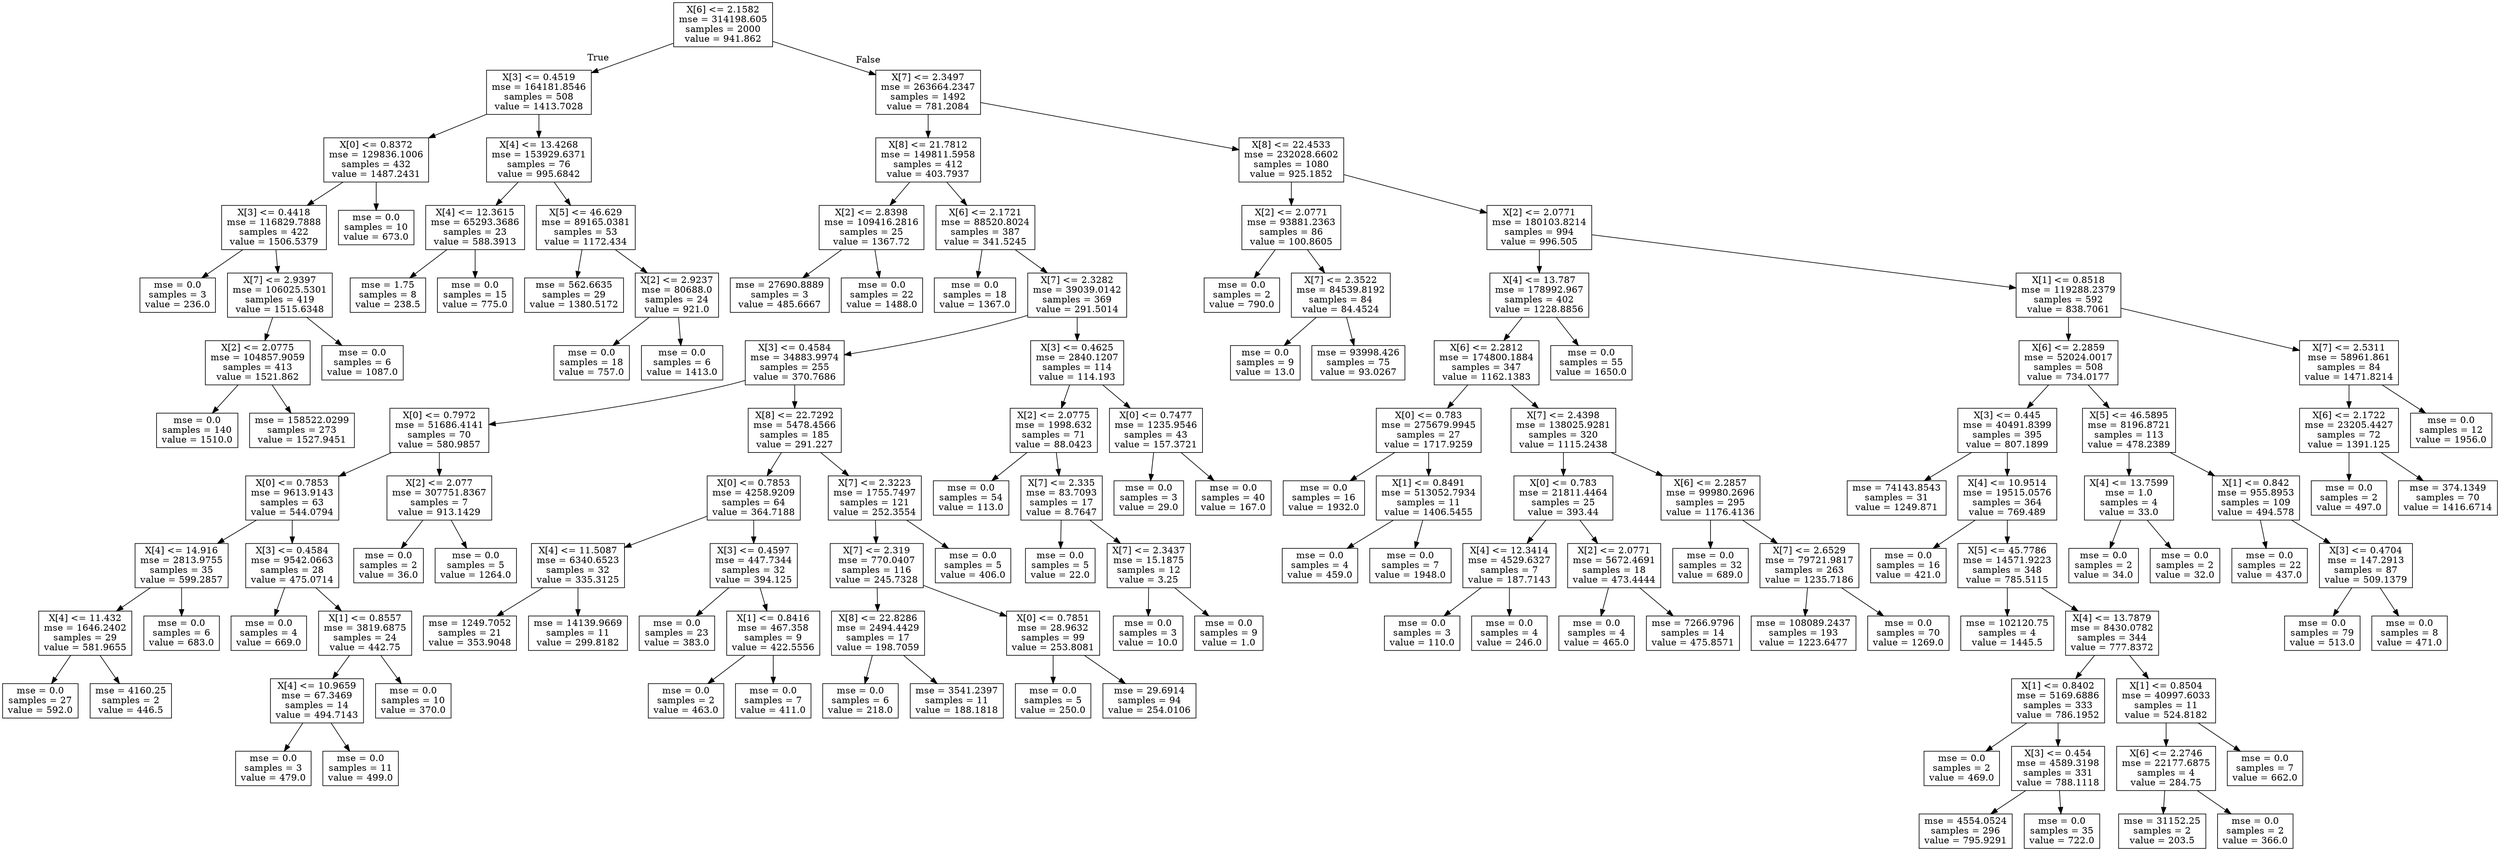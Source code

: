 digraph Tree {
node [shape=box] ;
0 [label="X[6] <= 2.1582\nmse = 314198.605\nsamples = 2000\nvalue = 941.862"] ;
1 [label="X[3] <= 0.4519\nmse = 164181.8546\nsamples = 508\nvalue = 1413.7028"] ;
0 -> 1 [labeldistance=2.5, labelangle=45, headlabel="True"] ;
2 [label="X[0] <= 0.8372\nmse = 129836.1006\nsamples = 432\nvalue = 1487.2431"] ;
1 -> 2 ;
3 [label="X[3] <= 0.4418\nmse = 116829.7888\nsamples = 422\nvalue = 1506.5379"] ;
2 -> 3 ;
4 [label="mse = 0.0\nsamples = 3\nvalue = 236.0"] ;
3 -> 4 ;
5 [label="X[7] <= 2.9397\nmse = 106025.5301\nsamples = 419\nvalue = 1515.6348"] ;
3 -> 5 ;
6 [label="X[2] <= 2.0775\nmse = 104857.9059\nsamples = 413\nvalue = 1521.862"] ;
5 -> 6 ;
7 [label="mse = 0.0\nsamples = 140\nvalue = 1510.0"] ;
6 -> 7 ;
8 [label="mse = 158522.0299\nsamples = 273\nvalue = 1527.9451"] ;
6 -> 8 ;
9 [label="mse = 0.0\nsamples = 6\nvalue = 1087.0"] ;
5 -> 9 ;
10 [label="mse = 0.0\nsamples = 10\nvalue = 673.0"] ;
2 -> 10 ;
11 [label="X[4] <= 13.4268\nmse = 153929.6371\nsamples = 76\nvalue = 995.6842"] ;
1 -> 11 ;
12 [label="X[4] <= 12.3615\nmse = 65293.3686\nsamples = 23\nvalue = 588.3913"] ;
11 -> 12 ;
13 [label="mse = 1.75\nsamples = 8\nvalue = 238.5"] ;
12 -> 13 ;
14 [label="mse = 0.0\nsamples = 15\nvalue = 775.0"] ;
12 -> 14 ;
15 [label="X[5] <= 46.629\nmse = 89165.0381\nsamples = 53\nvalue = 1172.434"] ;
11 -> 15 ;
16 [label="mse = 562.6635\nsamples = 29\nvalue = 1380.5172"] ;
15 -> 16 ;
17 [label="X[2] <= 2.9237\nmse = 80688.0\nsamples = 24\nvalue = 921.0"] ;
15 -> 17 ;
18 [label="mse = 0.0\nsamples = 18\nvalue = 757.0"] ;
17 -> 18 ;
19 [label="mse = 0.0\nsamples = 6\nvalue = 1413.0"] ;
17 -> 19 ;
20 [label="X[7] <= 2.3497\nmse = 263664.2347\nsamples = 1492\nvalue = 781.2084"] ;
0 -> 20 [labeldistance=2.5, labelangle=-45, headlabel="False"] ;
21 [label="X[8] <= 21.7812\nmse = 149811.5958\nsamples = 412\nvalue = 403.7937"] ;
20 -> 21 ;
22 [label="X[2] <= 2.8398\nmse = 109416.2816\nsamples = 25\nvalue = 1367.72"] ;
21 -> 22 ;
23 [label="mse = 27690.8889\nsamples = 3\nvalue = 485.6667"] ;
22 -> 23 ;
24 [label="mse = 0.0\nsamples = 22\nvalue = 1488.0"] ;
22 -> 24 ;
25 [label="X[6] <= 2.1721\nmse = 88520.8024\nsamples = 387\nvalue = 341.5245"] ;
21 -> 25 ;
26 [label="mse = 0.0\nsamples = 18\nvalue = 1367.0"] ;
25 -> 26 ;
27 [label="X[7] <= 2.3282\nmse = 39039.0142\nsamples = 369\nvalue = 291.5014"] ;
25 -> 27 ;
28 [label="X[3] <= 0.4584\nmse = 34883.9974\nsamples = 255\nvalue = 370.7686"] ;
27 -> 28 ;
29 [label="X[0] <= 0.7972\nmse = 51686.4141\nsamples = 70\nvalue = 580.9857"] ;
28 -> 29 ;
30 [label="X[0] <= 0.7853\nmse = 9613.9143\nsamples = 63\nvalue = 544.0794"] ;
29 -> 30 ;
31 [label="X[4] <= 14.916\nmse = 2813.9755\nsamples = 35\nvalue = 599.2857"] ;
30 -> 31 ;
32 [label="X[4] <= 11.432\nmse = 1646.2402\nsamples = 29\nvalue = 581.9655"] ;
31 -> 32 ;
33 [label="mse = 0.0\nsamples = 27\nvalue = 592.0"] ;
32 -> 33 ;
34 [label="mse = 4160.25\nsamples = 2\nvalue = 446.5"] ;
32 -> 34 ;
35 [label="mse = 0.0\nsamples = 6\nvalue = 683.0"] ;
31 -> 35 ;
36 [label="X[3] <= 0.4584\nmse = 9542.0663\nsamples = 28\nvalue = 475.0714"] ;
30 -> 36 ;
37 [label="mse = 0.0\nsamples = 4\nvalue = 669.0"] ;
36 -> 37 ;
38 [label="X[1] <= 0.8557\nmse = 3819.6875\nsamples = 24\nvalue = 442.75"] ;
36 -> 38 ;
39 [label="X[4] <= 10.9659\nmse = 67.3469\nsamples = 14\nvalue = 494.7143"] ;
38 -> 39 ;
40 [label="mse = 0.0\nsamples = 3\nvalue = 479.0"] ;
39 -> 40 ;
41 [label="mse = 0.0\nsamples = 11\nvalue = 499.0"] ;
39 -> 41 ;
42 [label="mse = 0.0\nsamples = 10\nvalue = 370.0"] ;
38 -> 42 ;
43 [label="X[2] <= 2.077\nmse = 307751.8367\nsamples = 7\nvalue = 913.1429"] ;
29 -> 43 ;
44 [label="mse = 0.0\nsamples = 2\nvalue = 36.0"] ;
43 -> 44 ;
45 [label="mse = 0.0\nsamples = 5\nvalue = 1264.0"] ;
43 -> 45 ;
46 [label="X[8] <= 22.7292\nmse = 5478.4566\nsamples = 185\nvalue = 291.227"] ;
28 -> 46 ;
47 [label="X[0] <= 0.7853\nmse = 4258.9209\nsamples = 64\nvalue = 364.7188"] ;
46 -> 47 ;
48 [label="X[4] <= 11.5087\nmse = 6340.6523\nsamples = 32\nvalue = 335.3125"] ;
47 -> 48 ;
49 [label="mse = 1249.7052\nsamples = 21\nvalue = 353.9048"] ;
48 -> 49 ;
50 [label="mse = 14139.9669\nsamples = 11\nvalue = 299.8182"] ;
48 -> 50 ;
51 [label="X[3] <= 0.4597\nmse = 447.7344\nsamples = 32\nvalue = 394.125"] ;
47 -> 51 ;
52 [label="mse = 0.0\nsamples = 23\nvalue = 383.0"] ;
51 -> 52 ;
53 [label="X[1] <= 0.8416\nmse = 467.358\nsamples = 9\nvalue = 422.5556"] ;
51 -> 53 ;
54 [label="mse = 0.0\nsamples = 2\nvalue = 463.0"] ;
53 -> 54 ;
55 [label="mse = 0.0\nsamples = 7\nvalue = 411.0"] ;
53 -> 55 ;
56 [label="X[7] <= 2.3223\nmse = 1755.7497\nsamples = 121\nvalue = 252.3554"] ;
46 -> 56 ;
57 [label="X[7] <= 2.319\nmse = 770.0407\nsamples = 116\nvalue = 245.7328"] ;
56 -> 57 ;
58 [label="X[8] <= 22.8286\nmse = 2494.4429\nsamples = 17\nvalue = 198.7059"] ;
57 -> 58 ;
59 [label="mse = 0.0\nsamples = 6\nvalue = 218.0"] ;
58 -> 59 ;
60 [label="mse = 3541.2397\nsamples = 11\nvalue = 188.1818"] ;
58 -> 60 ;
61 [label="X[0] <= 0.7851\nmse = 28.9632\nsamples = 99\nvalue = 253.8081"] ;
57 -> 61 ;
62 [label="mse = 0.0\nsamples = 5\nvalue = 250.0"] ;
61 -> 62 ;
63 [label="mse = 29.6914\nsamples = 94\nvalue = 254.0106"] ;
61 -> 63 ;
64 [label="mse = 0.0\nsamples = 5\nvalue = 406.0"] ;
56 -> 64 ;
65 [label="X[3] <= 0.4625\nmse = 2840.1207\nsamples = 114\nvalue = 114.193"] ;
27 -> 65 ;
66 [label="X[2] <= 2.0775\nmse = 1998.632\nsamples = 71\nvalue = 88.0423"] ;
65 -> 66 ;
67 [label="mse = 0.0\nsamples = 54\nvalue = 113.0"] ;
66 -> 67 ;
68 [label="X[7] <= 2.335\nmse = 83.7093\nsamples = 17\nvalue = 8.7647"] ;
66 -> 68 ;
69 [label="mse = 0.0\nsamples = 5\nvalue = 22.0"] ;
68 -> 69 ;
70 [label="X[7] <= 2.3437\nmse = 15.1875\nsamples = 12\nvalue = 3.25"] ;
68 -> 70 ;
71 [label="mse = 0.0\nsamples = 3\nvalue = 10.0"] ;
70 -> 71 ;
72 [label="mse = 0.0\nsamples = 9\nvalue = 1.0"] ;
70 -> 72 ;
73 [label="X[0] <= 0.7477\nmse = 1235.9546\nsamples = 43\nvalue = 157.3721"] ;
65 -> 73 ;
74 [label="mse = 0.0\nsamples = 3\nvalue = 29.0"] ;
73 -> 74 ;
75 [label="mse = 0.0\nsamples = 40\nvalue = 167.0"] ;
73 -> 75 ;
76 [label="X[8] <= 22.4533\nmse = 232028.6602\nsamples = 1080\nvalue = 925.1852"] ;
20 -> 76 ;
77 [label="X[2] <= 2.0771\nmse = 93881.2363\nsamples = 86\nvalue = 100.8605"] ;
76 -> 77 ;
78 [label="mse = 0.0\nsamples = 2\nvalue = 790.0"] ;
77 -> 78 ;
79 [label="X[7] <= 2.3522\nmse = 84539.8192\nsamples = 84\nvalue = 84.4524"] ;
77 -> 79 ;
80 [label="mse = 0.0\nsamples = 9\nvalue = 13.0"] ;
79 -> 80 ;
81 [label="mse = 93998.426\nsamples = 75\nvalue = 93.0267"] ;
79 -> 81 ;
82 [label="X[2] <= 2.0771\nmse = 180103.8214\nsamples = 994\nvalue = 996.505"] ;
76 -> 82 ;
83 [label="X[4] <= 13.787\nmse = 178992.967\nsamples = 402\nvalue = 1228.8856"] ;
82 -> 83 ;
84 [label="X[6] <= 2.2812\nmse = 174800.1884\nsamples = 347\nvalue = 1162.1383"] ;
83 -> 84 ;
85 [label="X[0] <= 0.783\nmse = 275679.9945\nsamples = 27\nvalue = 1717.9259"] ;
84 -> 85 ;
86 [label="mse = 0.0\nsamples = 16\nvalue = 1932.0"] ;
85 -> 86 ;
87 [label="X[1] <= 0.8491\nmse = 513052.7934\nsamples = 11\nvalue = 1406.5455"] ;
85 -> 87 ;
88 [label="mse = 0.0\nsamples = 4\nvalue = 459.0"] ;
87 -> 88 ;
89 [label="mse = 0.0\nsamples = 7\nvalue = 1948.0"] ;
87 -> 89 ;
90 [label="X[7] <= 2.4398\nmse = 138025.9281\nsamples = 320\nvalue = 1115.2438"] ;
84 -> 90 ;
91 [label="X[0] <= 0.783\nmse = 21811.4464\nsamples = 25\nvalue = 393.44"] ;
90 -> 91 ;
92 [label="X[4] <= 12.3414\nmse = 4529.6327\nsamples = 7\nvalue = 187.7143"] ;
91 -> 92 ;
93 [label="mse = 0.0\nsamples = 3\nvalue = 110.0"] ;
92 -> 93 ;
94 [label="mse = 0.0\nsamples = 4\nvalue = 246.0"] ;
92 -> 94 ;
95 [label="X[2] <= 2.0771\nmse = 5672.4691\nsamples = 18\nvalue = 473.4444"] ;
91 -> 95 ;
96 [label="mse = 0.0\nsamples = 4\nvalue = 465.0"] ;
95 -> 96 ;
97 [label="mse = 7266.9796\nsamples = 14\nvalue = 475.8571"] ;
95 -> 97 ;
98 [label="X[6] <= 2.2857\nmse = 99980.2696\nsamples = 295\nvalue = 1176.4136"] ;
90 -> 98 ;
99 [label="mse = 0.0\nsamples = 32\nvalue = 689.0"] ;
98 -> 99 ;
100 [label="X[7] <= 2.6529\nmse = 79721.9817\nsamples = 263\nvalue = 1235.7186"] ;
98 -> 100 ;
101 [label="mse = 108089.2437\nsamples = 193\nvalue = 1223.6477"] ;
100 -> 101 ;
102 [label="mse = 0.0\nsamples = 70\nvalue = 1269.0"] ;
100 -> 102 ;
103 [label="mse = 0.0\nsamples = 55\nvalue = 1650.0"] ;
83 -> 103 ;
104 [label="X[1] <= 0.8518\nmse = 119288.2379\nsamples = 592\nvalue = 838.7061"] ;
82 -> 104 ;
105 [label="X[6] <= 2.2859\nmse = 52024.0017\nsamples = 508\nvalue = 734.0177"] ;
104 -> 105 ;
106 [label="X[3] <= 0.445\nmse = 40491.8399\nsamples = 395\nvalue = 807.1899"] ;
105 -> 106 ;
107 [label="mse = 74143.8543\nsamples = 31\nvalue = 1249.871"] ;
106 -> 107 ;
108 [label="X[4] <= 10.9514\nmse = 19515.0576\nsamples = 364\nvalue = 769.489"] ;
106 -> 108 ;
109 [label="mse = 0.0\nsamples = 16\nvalue = 421.0"] ;
108 -> 109 ;
110 [label="X[5] <= 45.7786\nmse = 14571.9223\nsamples = 348\nvalue = 785.5115"] ;
108 -> 110 ;
111 [label="mse = 102120.75\nsamples = 4\nvalue = 1445.5"] ;
110 -> 111 ;
112 [label="X[4] <= 13.7879\nmse = 8430.0782\nsamples = 344\nvalue = 777.8372"] ;
110 -> 112 ;
113 [label="X[1] <= 0.8402\nmse = 5169.6886\nsamples = 333\nvalue = 786.1952"] ;
112 -> 113 ;
114 [label="mse = 0.0\nsamples = 2\nvalue = 469.0"] ;
113 -> 114 ;
115 [label="X[3] <= 0.454\nmse = 4589.3198\nsamples = 331\nvalue = 788.1118"] ;
113 -> 115 ;
116 [label="mse = 4554.0524\nsamples = 296\nvalue = 795.9291"] ;
115 -> 116 ;
117 [label="mse = 0.0\nsamples = 35\nvalue = 722.0"] ;
115 -> 117 ;
118 [label="X[1] <= 0.8504\nmse = 40997.6033\nsamples = 11\nvalue = 524.8182"] ;
112 -> 118 ;
119 [label="X[6] <= 2.2746\nmse = 22177.6875\nsamples = 4\nvalue = 284.75"] ;
118 -> 119 ;
120 [label="mse = 31152.25\nsamples = 2\nvalue = 203.5"] ;
119 -> 120 ;
121 [label="mse = 0.0\nsamples = 2\nvalue = 366.0"] ;
119 -> 121 ;
122 [label="mse = 0.0\nsamples = 7\nvalue = 662.0"] ;
118 -> 122 ;
123 [label="X[5] <= 46.5895\nmse = 8196.8721\nsamples = 113\nvalue = 478.2389"] ;
105 -> 123 ;
124 [label="X[4] <= 13.7599\nmse = 1.0\nsamples = 4\nvalue = 33.0"] ;
123 -> 124 ;
125 [label="mse = 0.0\nsamples = 2\nvalue = 34.0"] ;
124 -> 125 ;
126 [label="mse = 0.0\nsamples = 2\nvalue = 32.0"] ;
124 -> 126 ;
127 [label="X[1] <= 0.842\nmse = 955.8953\nsamples = 109\nvalue = 494.578"] ;
123 -> 127 ;
128 [label="mse = 0.0\nsamples = 22\nvalue = 437.0"] ;
127 -> 128 ;
129 [label="X[3] <= 0.4704\nmse = 147.2913\nsamples = 87\nvalue = 509.1379"] ;
127 -> 129 ;
130 [label="mse = 0.0\nsamples = 79\nvalue = 513.0"] ;
129 -> 130 ;
131 [label="mse = 0.0\nsamples = 8\nvalue = 471.0"] ;
129 -> 131 ;
132 [label="X[7] <= 2.5311\nmse = 58961.861\nsamples = 84\nvalue = 1471.8214"] ;
104 -> 132 ;
133 [label="X[6] <= 2.1722\nmse = 23205.4427\nsamples = 72\nvalue = 1391.125"] ;
132 -> 133 ;
134 [label="mse = 0.0\nsamples = 2\nvalue = 497.0"] ;
133 -> 134 ;
135 [label="mse = 374.1349\nsamples = 70\nvalue = 1416.6714"] ;
133 -> 135 ;
136 [label="mse = 0.0\nsamples = 12\nvalue = 1956.0"] ;
132 -> 136 ;
}